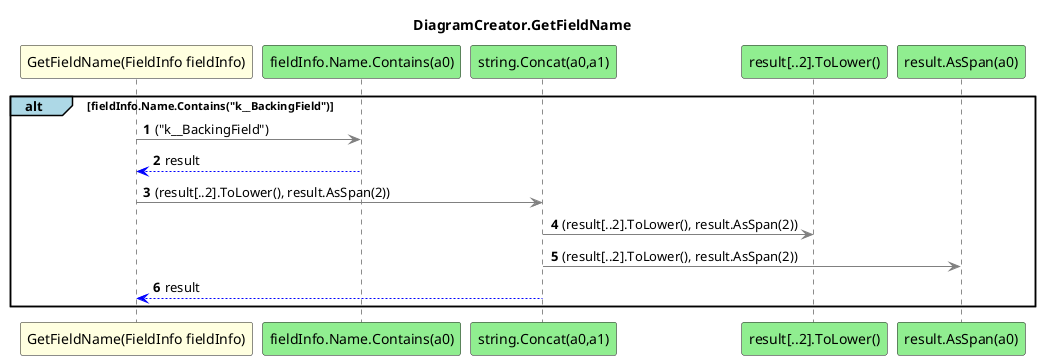 @startuml DiagramCreator.GetFieldName
title DiagramCreator.GetFieldName
participant "GetFieldName(FieldInfo fieldInfo)" as GetFieldName_p0 #LightYellow
participant "fieldInfo.Name.Contains(a0)" as fieldInfo_Name_Contains_a0 #LightGreen
participant "string.Concat(a0,a1)" as string_Concat_a0_a1 #LightGreen
participant "result[..2].ToLower()" as result_2_ToLower #LightGreen
participant "result.AsSpan(a0)" as result_AsSpan_a0 #LightGreen
autonumber
alt#LightBlue fieldInfo.Name.Contains("k__BackingField")
 GetFieldName_p0 -[#grey]> fieldInfo_Name_Contains_a0 : ("k__BackingField")
 fieldInfo_Name_Contains_a0 -[#blue]-> GetFieldName_p0 : result
 GetFieldName_p0 -[#grey]> string_Concat_a0_a1 : (result[..2].ToLower(), result.AsSpan(2))
 string_Concat_a0_a1 -[#grey]> result_2_ToLower : (result[..2].ToLower(), result.AsSpan(2))
 string_Concat_a0_a1 -[#grey]> result_AsSpan_a0 : (result[..2].ToLower(), result.AsSpan(2))
 string_Concat_a0_a1 -[#blue]-> GetFieldName_p0 : result
end
@enduml

